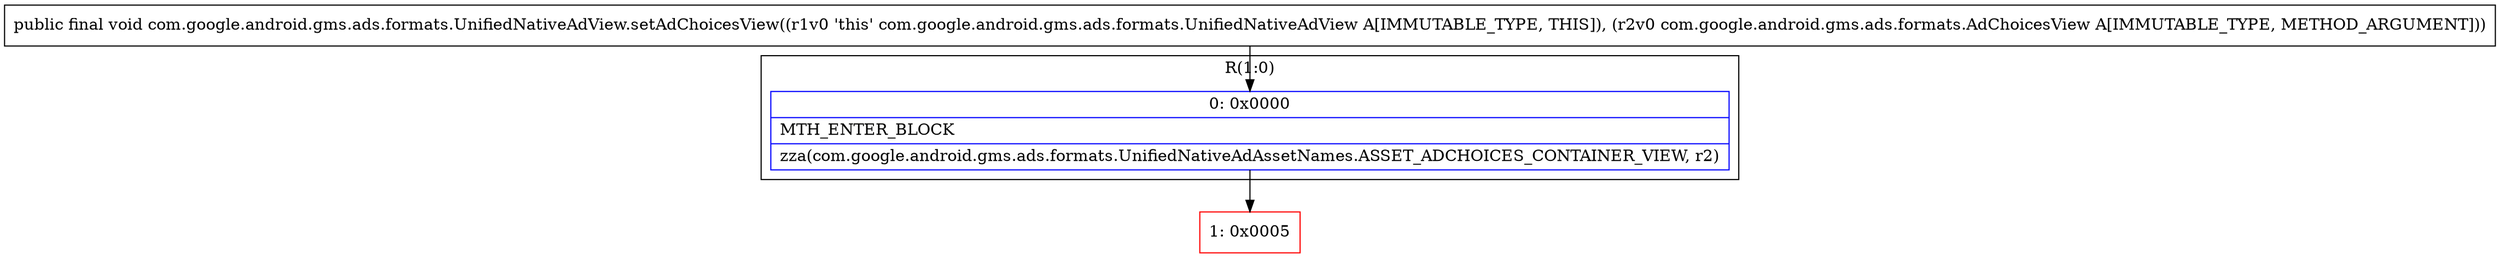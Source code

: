 digraph "CFG forcom.google.android.gms.ads.formats.UnifiedNativeAdView.setAdChoicesView(Lcom\/google\/android\/gms\/ads\/formats\/AdChoicesView;)V" {
subgraph cluster_Region_1517265806 {
label = "R(1:0)";
node [shape=record,color=blue];
Node_0 [shape=record,label="{0\:\ 0x0000|MTH_ENTER_BLOCK\l|zza(com.google.android.gms.ads.formats.UnifiedNativeAdAssetNames.ASSET_ADCHOICES_CONTAINER_VIEW, r2)\l}"];
}
Node_1 [shape=record,color=red,label="{1\:\ 0x0005}"];
MethodNode[shape=record,label="{public final void com.google.android.gms.ads.formats.UnifiedNativeAdView.setAdChoicesView((r1v0 'this' com.google.android.gms.ads.formats.UnifiedNativeAdView A[IMMUTABLE_TYPE, THIS]), (r2v0 com.google.android.gms.ads.formats.AdChoicesView A[IMMUTABLE_TYPE, METHOD_ARGUMENT])) }"];
MethodNode -> Node_0;
Node_0 -> Node_1;
}

